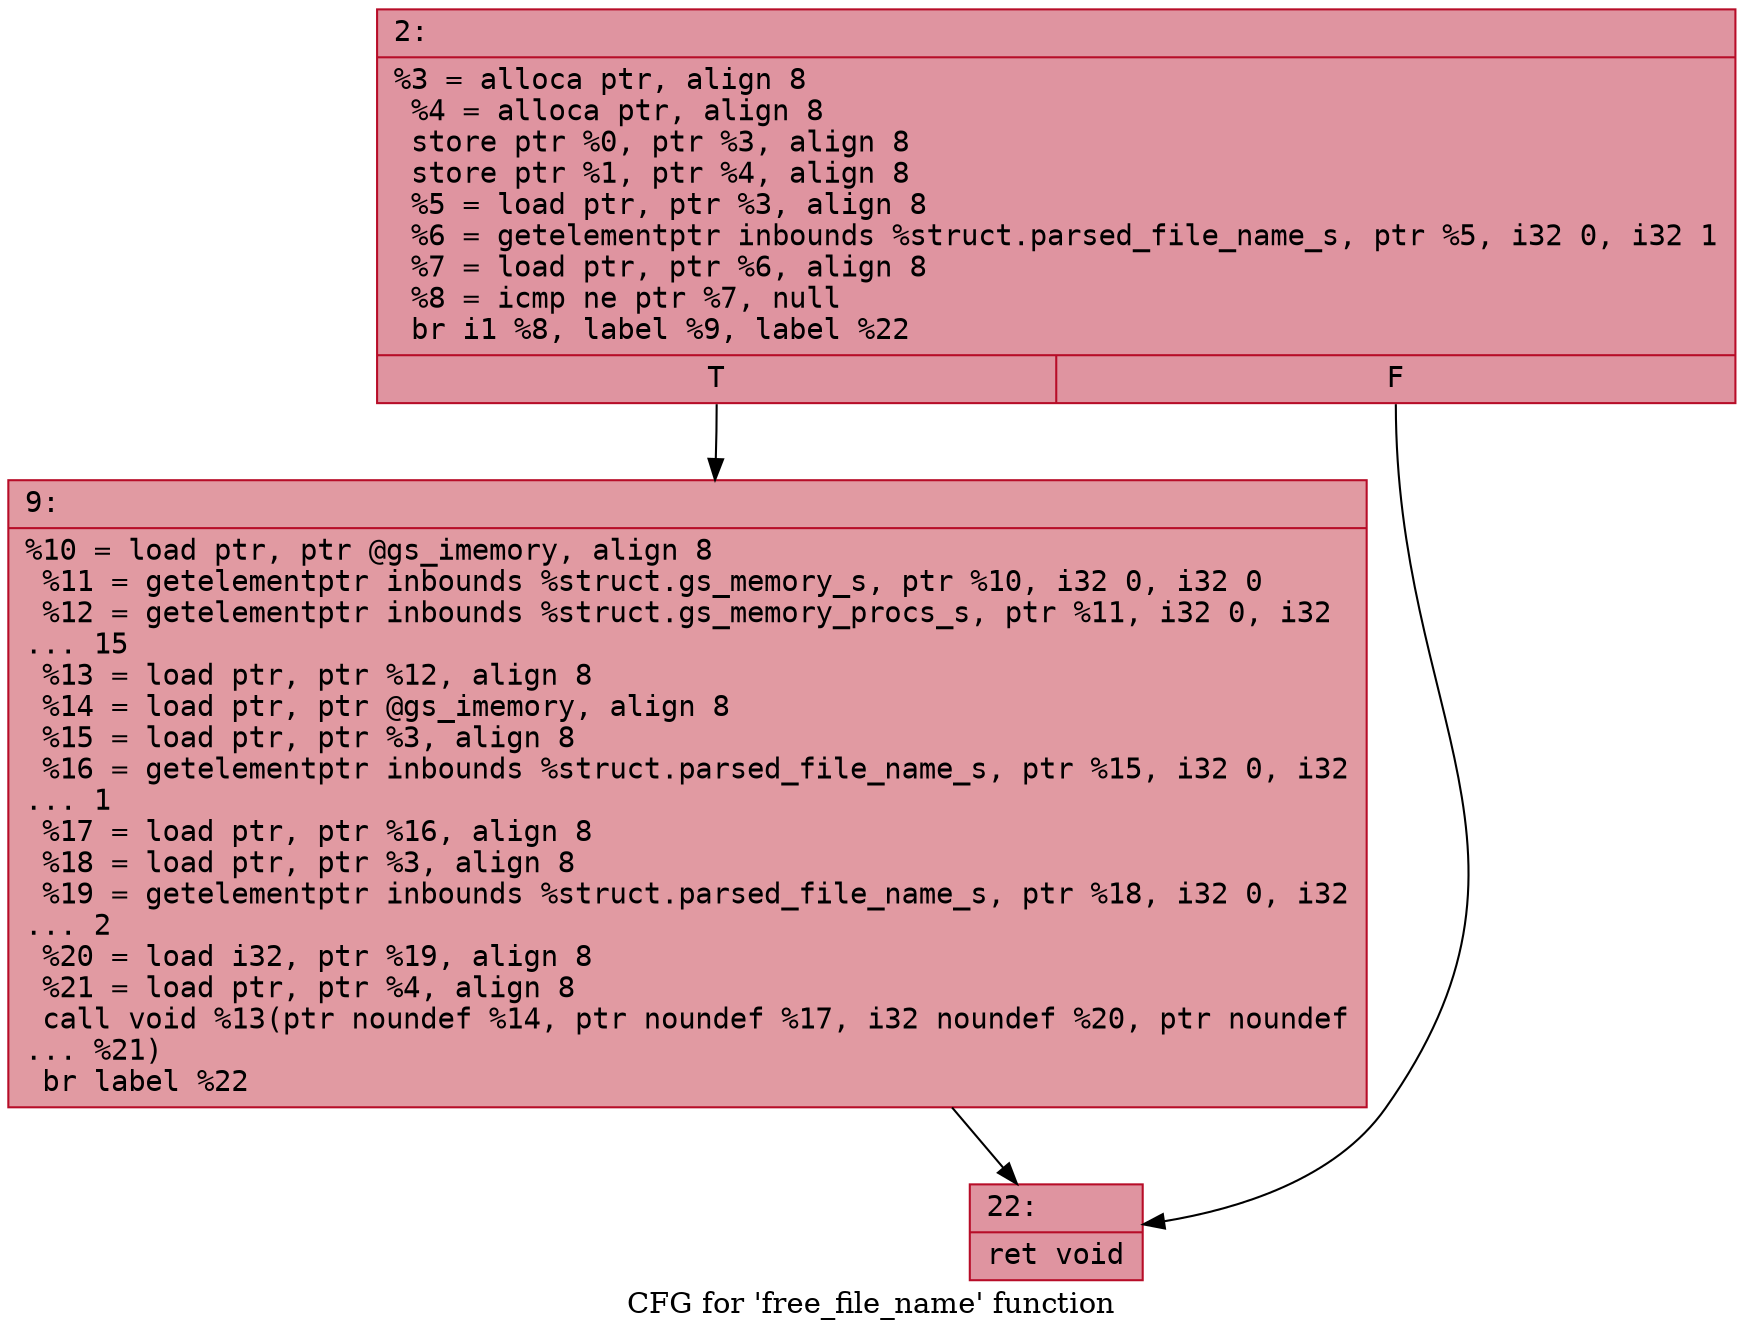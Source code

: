 digraph "CFG for 'free_file_name' function" {
	label="CFG for 'free_file_name' function";

	Node0x60000066e9e0 [shape=record,color="#b70d28ff", style=filled, fillcolor="#b70d2870" fontname="Courier",label="{2:\l|  %3 = alloca ptr, align 8\l  %4 = alloca ptr, align 8\l  store ptr %0, ptr %3, align 8\l  store ptr %1, ptr %4, align 8\l  %5 = load ptr, ptr %3, align 8\l  %6 = getelementptr inbounds %struct.parsed_file_name_s, ptr %5, i32 0, i32 1\l  %7 = load ptr, ptr %6, align 8\l  %8 = icmp ne ptr %7, null\l  br i1 %8, label %9, label %22\l|{<s0>T|<s1>F}}"];
	Node0x60000066e9e0:s0 -> Node0x60000066ea30[tooltip="2 -> 9\nProbability 62.50%" ];
	Node0x60000066e9e0:s1 -> Node0x60000066ea80[tooltip="2 -> 22\nProbability 37.50%" ];
	Node0x60000066ea30 [shape=record,color="#b70d28ff", style=filled, fillcolor="#bb1b2c70" fontname="Courier",label="{9:\l|  %10 = load ptr, ptr @gs_imemory, align 8\l  %11 = getelementptr inbounds %struct.gs_memory_s, ptr %10, i32 0, i32 0\l  %12 = getelementptr inbounds %struct.gs_memory_procs_s, ptr %11, i32 0, i32\l... 15\l  %13 = load ptr, ptr %12, align 8\l  %14 = load ptr, ptr @gs_imemory, align 8\l  %15 = load ptr, ptr %3, align 8\l  %16 = getelementptr inbounds %struct.parsed_file_name_s, ptr %15, i32 0, i32\l... 1\l  %17 = load ptr, ptr %16, align 8\l  %18 = load ptr, ptr %3, align 8\l  %19 = getelementptr inbounds %struct.parsed_file_name_s, ptr %18, i32 0, i32\l... 2\l  %20 = load i32, ptr %19, align 8\l  %21 = load ptr, ptr %4, align 8\l  call void %13(ptr noundef %14, ptr noundef %17, i32 noundef %20, ptr noundef\l... %21)\l  br label %22\l}"];
	Node0x60000066ea30 -> Node0x60000066ea80[tooltip="9 -> 22\nProbability 100.00%" ];
	Node0x60000066ea80 [shape=record,color="#b70d28ff", style=filled, fillcolor="#b70d2870" fontname="Courier",label="{22:\l|  ret void\l}"];
}
